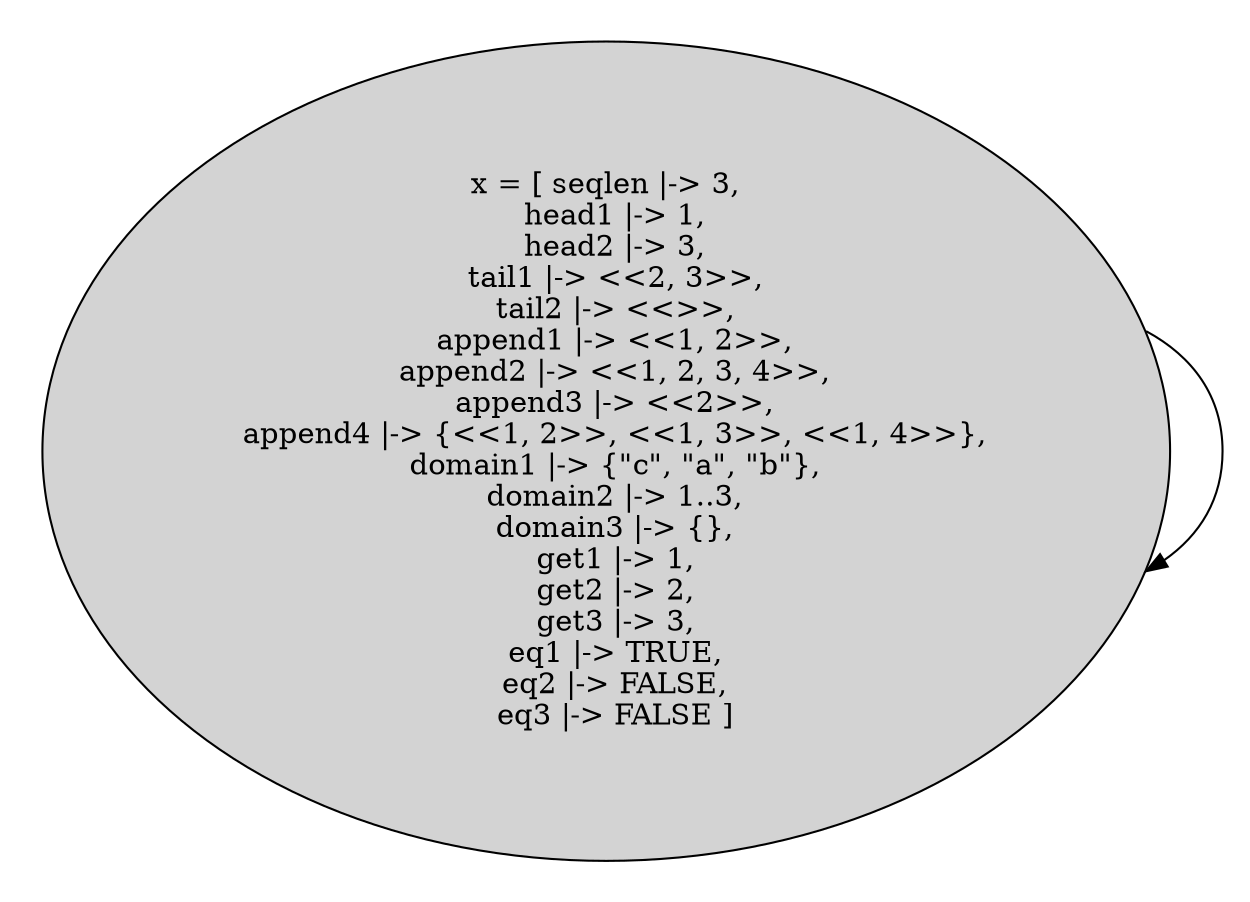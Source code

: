 strict digraph DiskGraph {
nodesep=0.35;
subgraph cluster_graph {
color="white";
7494353129033501574 [label="x = [ seqlen |-> 3,\n  head1 |-> 1,\n  head2 |-> 3,\n  tail1 |-> <<2, 3>>,\n  tail2 |-> <<>>,\n  append1 |-> <<1, 2>>,\n  append2 |-> <<1, 2, 3, 4>>,\n  append3 |-> <<2>>,\n  append4 |-> {<<1, 2>>, <<1, 3>>, <<1, 4>>},\n  domain1 |-> {\"c\", \"a\", \"b\"},\n  domain2 |-> 1..3,\n  domain3 |-> {},\n  get1 |-> 1,\n  get2 |-> 2,\n  get3 |-> 3,\n  eq1 |-> TRUE,\n  eq2 |-> FALSE,\n  eq3 |-> FALSE ]",style = filled]
7494353129033501574 -> 7494353129033501574 [label="",color="black",fontcolor="black"];
{rank = same; 7494353129033501574;}
}
}